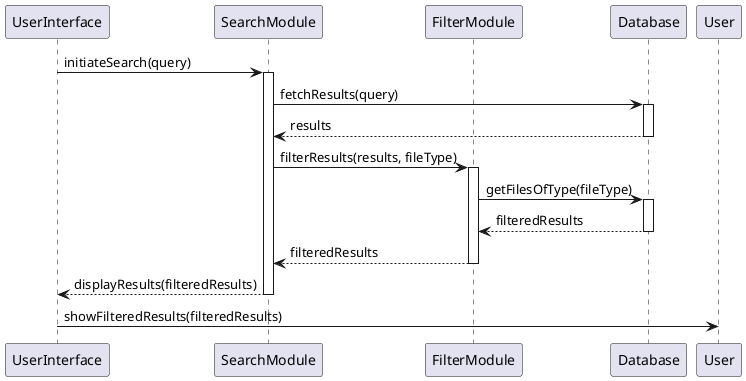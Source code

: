 @startuml
participant UserInterface as UI
participant SearchModule as SM
participant FilterModule as FM
participant Database as DB

UI -> SM: initiateSearch(query)
activate SM
SM -> DB: fetchResults(query)
activate DB
DB --> SM: results
deactivate DB

SM -> FM: filterResults(results, fileType)
activate FM
FM -> DB: getFilesOfType(fileType)
activate DB
DB --> FM: filteredResults
deactivate DB

FM --> SM: filteredResults
deactivate FM
SM --> UI: displayResults(filteredResults)
deactivate SM

UI -> User: showFilteredResults(filteredResults)
@enduml